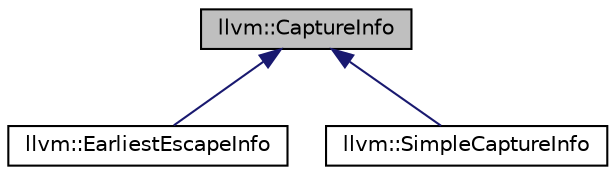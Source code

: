digraph "llvm::CaptureInfo"
{
 // LATEX_PDF_SIZE
  bgcolor="transparent";
  edge [fontname="Helvetica",fontsize="10",labelfontname="Helvetica",labelfontsize="10"];
  node [fontname="Helvetica",fontsize="10",shape=record];
  Node1 [label="llvm::CaptureInfo",height=0.2,width=0.4,color="black", fillcolor="grey75", style="filled", fontcolor="black",tooltip="Virtual base class for providers of capture information."];
  Node1 -> Node2 [dir="back",color="midnightblue",fontsize="10",style="solid",fontname="Helvetica"];
  Node2 [label="llvm::EarliestEscapeInfo",height=0.2,width=0.4,color="black",URL="$classllvm_1_1EarliestEscapeInfo.html",tooltip="Context-sensitive CaptureInfo provider, which computes and caches the earliest common dominator closu..."];
  Node1 -> Node3 [dir="back",color="midnightblue",fontsize="10",style="solid",fontname="Helvetica"];
  Node3 [label="llvm::SimpleCaptureInfo",height=0.2,width=0.4,color="black",URL="$classllvm_1_1SimpleCaptureInfo.html",tooltip="Context-free CaptureInfo provider, which computes and caches whether an object is captured in the fun..."];
}
